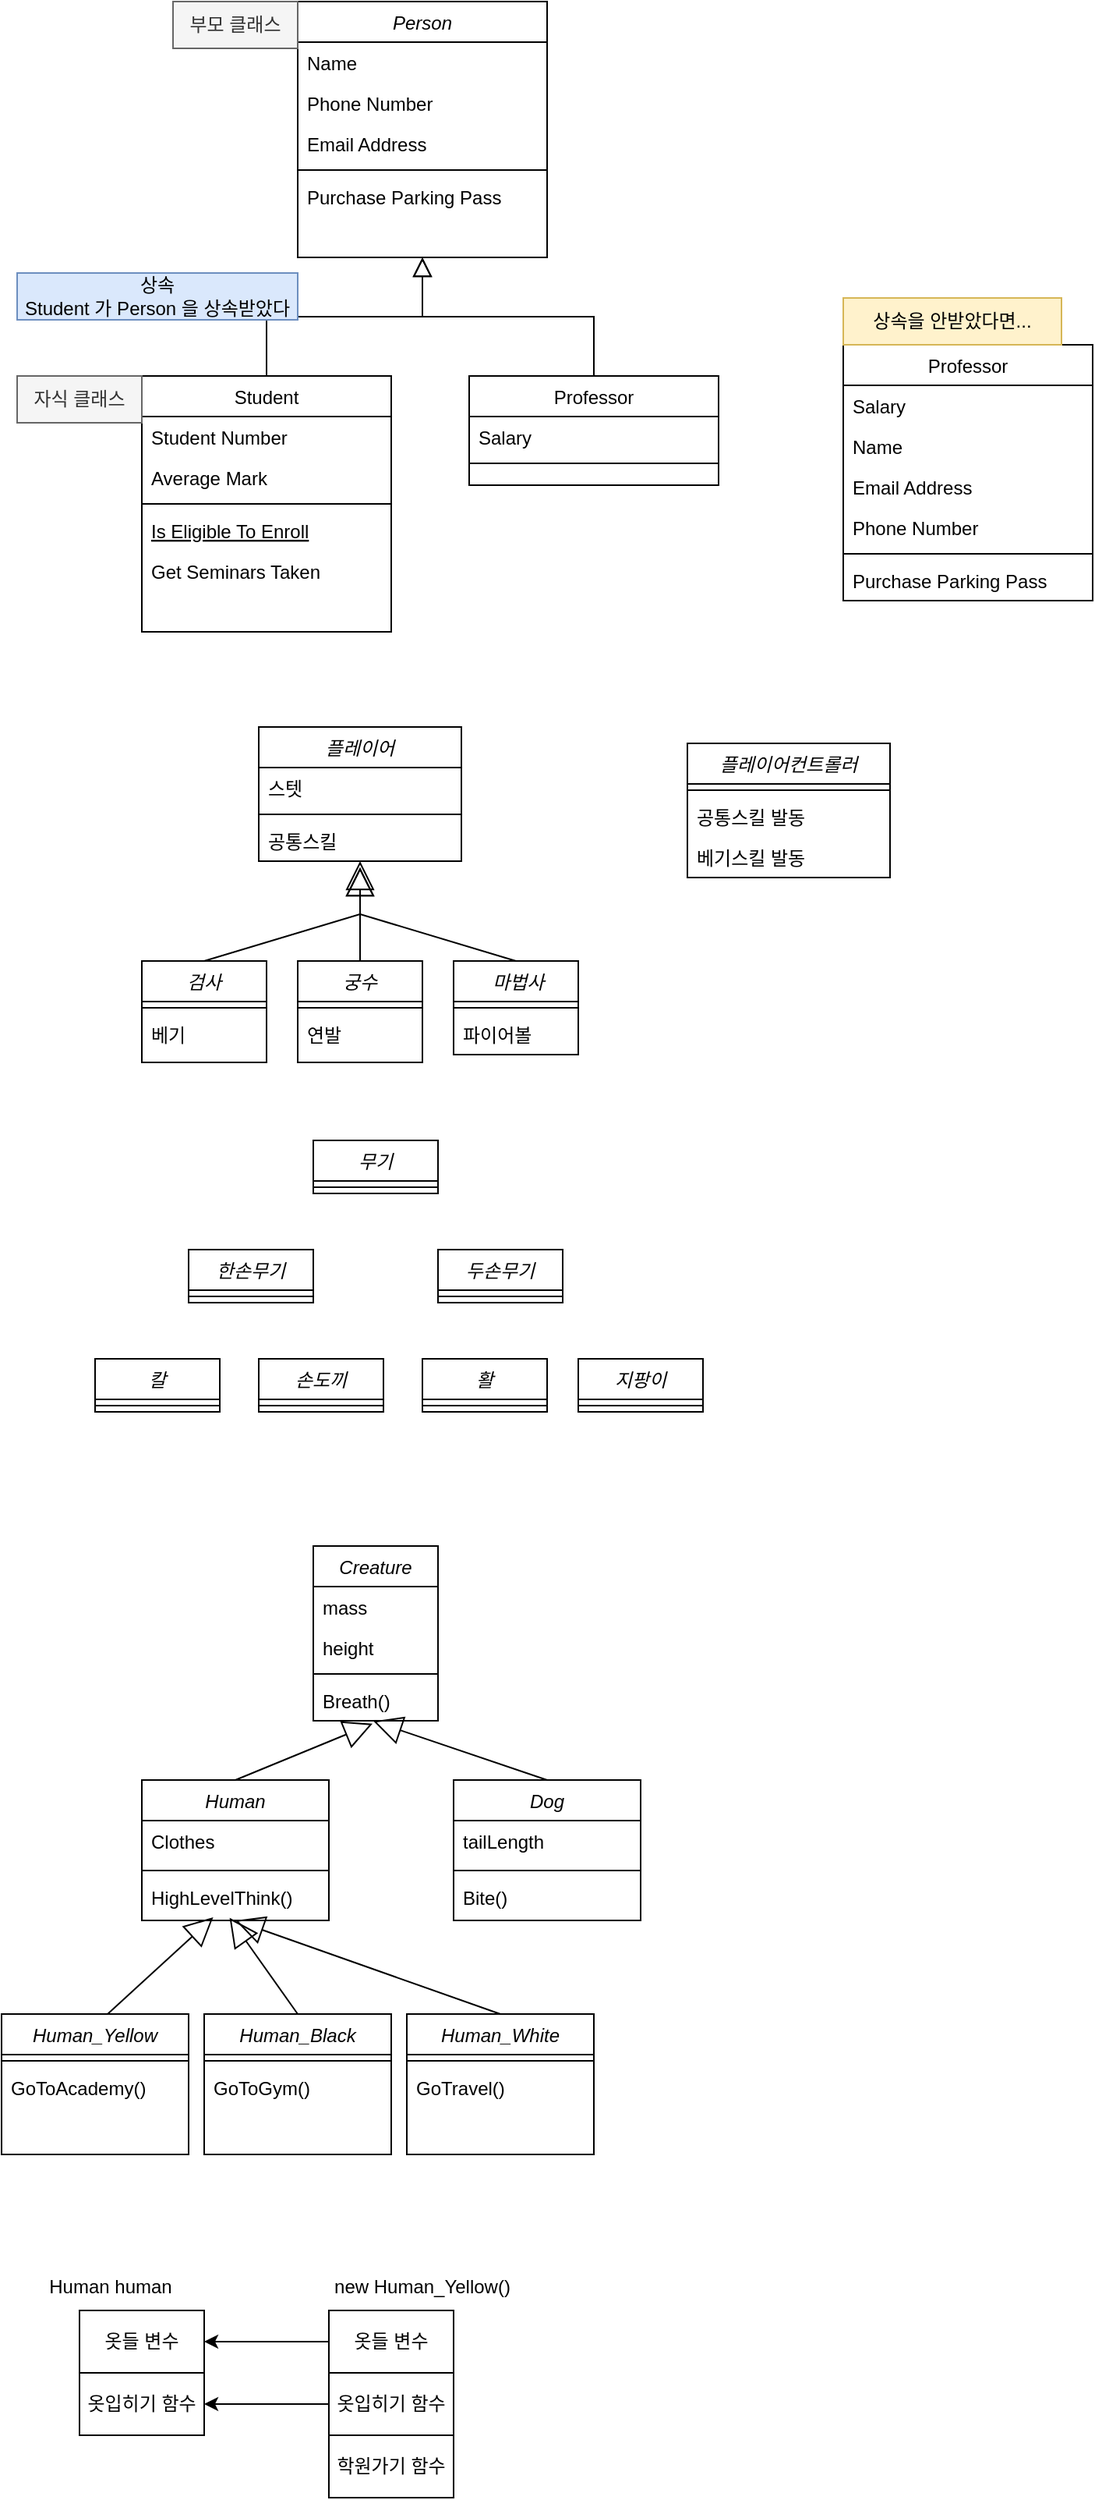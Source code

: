<mxfile version="17.4.6" type="device"><diagram id="C5RBs43oDa-KdzZeNtuy" name="Page-1"><mxGraphModel dx="782" dy="468" grid="1" gridSize="10" guides="1" tooltips="1" connect="1" arrows="1" fold="1" page="1" pageScale="1" pageWidth="827" pageHeight="1169" math="0" shadow="0"><root><mxCell id="WIyWlLk6GJQsqaUBKTNV-0"/><mxCell id="WIyWlLk6GJQsqaUBKTNV-1" parent="WIyWlLk6GJQsqaUBKTNV-0"/><mxCell id="zkfFHV4jXpPFQw0GAbJ--0" value="Person" style="swimlane;fontStyle=2;align=center;verticalAlign=top;childLayout=stackLayout;horizontal=1;startSize=26;horizontalStack=0;resizeParent=1;resizeLast=0;collapsible=1;marginBottom=0;rounded=0;shadow=0;strokeWidth=1;" parent="WIyWlLk6GJQsqaUBKTNV-1" vertex="1"><mxGeometry x="220" y="120" width="160" height="164" as="geometry"><mxRectangle x="230" y="140" width="160" height="26" as="alternateBounds"/></mxGeometry></mxCell><mxCell id="zkfFHV4jXpPFQw0GAbJ--1" value="Name" style="text;align=left;verticalAlign=top;spacingLeft=4;spacingRight=4;overflow=hidden;rotatable=0;points=[[0,0.5],[1,0.5]];portConstraint=eastwest;" parent="zkfFHV4jXpPFQw0GAbJ--0" vertex="1"><mxGeometry y="26" width="160" height="26" as="geometry"/></mxCell><mxCell id="zkfFHV4jXpPFQw0GAbJ--2" value="Phone Number" style="text;align=left;verticalAlign=top;spacingLeft=4;spacingRight=4;overflow=hidden;rotatable=0;points=[[0,0.5],[1,0.5]];portConstraint=eastwest;rounded=0;shadow=0;html=0;" parent="zkfFHV4jXpPFQw0GAbJ--0" vertex="1"><mxGeometry y="52" width="160" height="26" as="geometry"/></mxCell><mxCell id="zkfFHV4jXpPFQw0GAbJ--3" value="Email Address" style="text;align=left;verticalAlign=top;spacingLeft=4;spacingRight=4;overflow=hidden;rotatable=0;points=[[0,0.5],[1,0.5]];portConstraint=eastwest;rounded=0;shadow=0;html=0;" parent="zkfFHV4jXpPFQw0GAbJ--0" vertex="1"><mxGeometry y="78" width="160" height="26" as="geometry"/></mxCell><mxCell id="zkfFHV4jXpPFQw0GAbJ--4" value="" style="line;html=1;strokeWidth=1;align=left;verticalAlign=middle;spacingTop=-1;spacingLeft=3;spacingRight=3;rotatable=0;labelPosition=right;points=[];portConstraint=eastwest;" parent="zkfFHV4jXpPFQw0GAbJ--0" vertex="1"><mxGeometry y="104" width="160" height="8" as="geometry"/></mxCell><mxCell id="zkfFHV4jXpPFQw0GAbJ--5" value="Purchase Parking Pass" style="text;align=left;verticalAlign=top;spacingLeft=4;spacingRight=4;overflow=hidden;rotatable=0;points=[[0,0.5],[1,0.5]];portConstraint=eastwest;" parent="zkfFHV4jXpPFQw0GAbJ--0" vertex="1"><mxGeometry y="112" width="160" height="26" as="geometry"/></mxCell><mxCell id="zkfFHV4jXpPFQw0GAbJ--6" value="Student" style="swimlane;fontStyle=0;align=center;verticalAlign=top;childLayout=stackLayout;horizontal=1;startSize=26;horizontalStack=0;resizeParent=1;resizeLast=0;collapsible=1;marginBottom=0;rounded=0;shadow=0;strokeWidth=1;" parent="WIyWlLk6GJQsqaUBKTNV-1" vertex="1"><mxGeometry x="120" y="360" width="160" height="164" as="geometry"><mxRectangle x="130" y="380" width="160" height="26" as="alternateBounds"/></mxGeometry></mxCell><mxCell id="zkfFHV4jXpPFQw0GAbJ--7" value="Student Number" style="text;align=left;verticalAlign=top;spacingLeft=4;spacingRight=4;overflow=hidden;rotatable=0;points=[[0,0.5],[1,0.5]];portConstraint=eastwest;" parent="zkfFHV4jXpPFQw0GAbJ--6" vertex="1"><mxGeometry y="26" width="160" height="26" as="geometry"/></mxCell><mxCell id="zkfFHV4jXpPFQw0GAbJ--8" value="Average Mark" style="text;align=left;verticalAlign=top;spacingLeft=4;spacingRight=4;overflow=hidden;rotatable=0;points=[[0,0.5],[1,0.5]];portConstraint=eastwest;rounded=0;shadow=0;html=0;" parent="zkfFHV4jXpPFQw0GAbJ--6" vertex="1"><mxGeometry y="52" width="160" height="26" as="geometry"/></mxCell><mxCell id="zkfFHV4jXpPFQw0GAbJ--9" value="" style="line;html=1;strokeWidth=1;align=left;verticalAlign=middle;spacingTop=-1;spacingLeft=3;spacingRight=3;rotatable=0;labelPosition=right;points=[];portConstraint=eastwest;" parent="zkfFHV4jXpPFQw0GAbJ--6" vertex="1"><mxGeometry y="78" width="160" height="8" as="geometry"/></mxCell><mxCell id="zkfFHV4jXpPFQw0GAbJ--10" value="Is Eligible To Enroll" style="text;align=left;verticalAlign=top;spacingLeft=4;spacingRight=4;overflow=hidden;rotatable=0;points=[[0,0.5],[1,0.5]];portConstraint=eastwest;fontStyle=4" parent="zkfFHV4jXpPFQw0GAbJ--6" vertex="1"><mxGeometry y="86" width="160" height="26" as="geometry"/></mxCell><mxCell id="zkfFHV4jXpPFQw0GAbJ--11" value="Get Seminars Taken" style="text;align=left;verticalAlign=top;spacingLeft=4;spacingRight=4;overflow=hidden;rotatable=0;points=[[0,0.5],[1,0.5]];portConstraint=eastwest;" parent="zkfFHV4jXpPFQw0GAbJ--6" vertex="1"><mxGeometry y="112" width="160" height="26" as="geometry"/></mxCell><mxCell id="zkfFHV4jXpPFQw0GAbJ--12" value="" style="endArrow=block;endSize=10;endFill=0;shadow=0;strokeWidth=1;rounded=0;edgeStyle=elbowEdgeStyle;elbow=vertical;" parent="WIyWlLk6GJQsqaUBKTNV-1" source="zkfFHV4jXpPFQw0GAbJ--6" target="zkfFHV4jXpPFQw0GAbJ--0" edge="1"><mxGeometry width="160" relative="1" as="geometry"><mxPoint x="200" y="203" as="sourcePoint"/><mxPoint x="200" y="203" as="targetPoint"/></mxGeometry></mxCell><mxCell id="zkfFHV4jXpPFQw0GAbJ--13" value="Professor" style="swimlane;fontStyle=0;align=center;verticalAlign=top;childLayout=stackLayout;horizontal=1;startSize=26;horizontalStack=0;resizeParent=1;resizeLast=0;collapsible=1;marginBottom=0;rounded=0;shadow=0;strokeWidth=1;" parent="WIyWlLk6GJQsqaUBKTNV-1" vertex="1"><mxGeometry x="330" y="360" width="160" height="70" as="geometry"><mxRectangle x="340" y="380" width="170" height="26" as="alternateBounds"/></mxGeometry></mxCell><mxCell id="zkfFHV4jXpPFQw0GAbJ--14" value="Salary" style="text;align=left;verticalAlign=top;spacingLeft=4;spacingRight=4;overflow=hidden;rotatable=0;points=[[0,0.5],[1,0.5]];portConstraint=eastwest;" parent="zkfFHV4jXpPFQw0GAbJ--13" vertex="1"><mxGeometry y="26" width="160" height="26" as="geometry"/></mxCell><mxCell id="zkfFHV4jXpPFQw0GAbJ--15" value="" style="line;html=1;strokeWidth=1;align=left;verticalAlign=middle;spacingTop=-1;spacingLeft=3;spacingRight=3;rotatable=0;labelPosition=right;points=[];portConstraint=eastwest;" parent="zkfFHV4jXpPFQw0GAbJ--13" vertex="1"><mxGeometry y="52" width="160" height="8" as="geometry"/></mxCell><mxCell id="zkfFHV4jXpPFQw0GAbJ--16" value="" style="endArrow=block;endSize=10;endFill=0;shadow=0;strokeWidth=1;rounded=0;edgeStyle=elbowEdgeStyle;elbow=vertical;" parent="WIyWlLk6GJQsqaUBKTNV-1" source="zkfFHV4jXpPFQw0GAbJ--13" target="zkfFHV4jXpPFQw0GAbJ--0" edge="1"><mxGeometry width="160" relative="1" as="geometry"><mxPoint x="210" y="373" as="sourcePoint"/><mxPoint x="310" y="271" as="targetPoint"/></mxGeometry></mxCell><mxCell id="yidDOI841PNIWlikyboD-3" value="Professor" style="swimlane;fontStyle=0;align=center;verticalAlign=top;childLayout=stackLayout;horizontal=1;startSize=26;horizontalStack=0;resizeParent=1;resizeLast=0;collapsible=1;marginBottom=0;rounded=0;shadow=0;strokeWidth=1;" parent="WIyWlLk6GJQsqaUBKTNV-1" vertex="1"><mxGeometry x="570" y="340" width="160" height="164" as="geometry"><mxRectangle x="340" y="380" width="170" height="26" as="alternateBounds"/></mxGeometry></mxCell><mxCell id="yidDOI841PNIWlikyboD-4" value="Salary" style="text;align=left;verticalAlign=top;spacingLeft=4;spacingRight=4;overflow=hidden;rotatable=0;points=[[0,0.5],[1,0.5]];portConstraint=eastwest;" parent="yidDOI841PNIWlikyboD-3" vertex="1"><mxGeometry y="26" width="160" height="26" as="geometry"/></mxCell><mxCell id="yidDOI841PNIWlikyboD-6" value="Name" style="text;align=left;verticalAlign=top;spacingLeft=4;spacingRight=4;overflow=hidden;rotatable=0;points=[[0,0.5],[1,0.5]];portConstraint=eastwest;" parent="yidDOI841PNIWlikyboD-3" vertex="1"><mxGeometry y="52" width="160" height="26" as="geometry"/></mxCell><mxCell id="yidDOI841PNIWlikyboD-8" value="Email Address" style="text;align=left;verticalAlign=top;spacingLeft=4;spacingRight=4;overflow=hidden;rotatable=0;points=[[0,0.5],[1,0.5]];portConstraint=eastwest;rounded=0;shadow=0;html=0;" parent="yidDOI841PNIWlikyboD-3" vertex="1"><mxGeometry y="78" width="160" height="26" as="geometry"/></mxCell><mxCell id="yidDOI841PNIWlikyboD-7" value="Phone Number" style="text;align=left;verticalAlign=top;spacingLeft=4;spacingRight=4;overflow=hidden;rotatable=0;points=[[0,0.5],[1,0.5]];portConstraint=eastwest;rounded=0;shadow=0;html=0;" parent="yidDOI841PNIWlikyboD-3" vertex="1"><mxGeometry y="104" width="160" height="26" as="geometry"/></mxCell><mxCell id="yidDOI841PNIWlikyboD-5" value="" style="line;html=1;strokeWidth=1;align=left;verticalAlign=middle;spacingTop=-1;spacingLeft=3;spacingRight=3;rotatable=0;labelPosition=right;points=[];portConstraint=eastwest;" parent="yidDOI841PNIWlikyboD-3" vertex="1"><mxGeometry y="130" width="160" height="8" as="geometry"/></mxCell><mxCell id="yidDOI841PNIWlikyboD-9" value="Purchase Parking Pass" style="text;align=left;verticalAlign=top;spacingLeft=4;spacingRight=4;overflow=hidden;rotatable=0;points=[[0,0.5],[1,0.5]];portConstraint=eastwest;" parent="yidDOI841PNIWlikyboD-3" vertex="1"><mxGeometry y="138" width="160" height="26" as="geometry"/></mxCell><mxCell id="yidDOI841PNIWlikyboD-11" value="부모 클래스" style="text;html=1;strokeColor=#666666;fillColor=#f5f5f5;align=center;verticalAlign=middle;whiteSpace=wrap;rounded=0;fontColor=#333333;" parent="WIyWlLk6GJQsqaUBKTNV-1" vertex="1"><mxGeometry x="140" y="120" width="80" height="30" as="geometry"/></mxCell><mxCell id="yidDOI841PNIWlikyboD-12" value="자식 클래스" style="text;html=1;strokeColor=#666666;fillColor=#f5f5f5;align=center;verticalAlign=middle;whiteSpace=wrap;rounded=0;fontColor=#333333;" parent="WIyWlLk6GJQsqaUBKTNV-1" vertex="1"><mxGeometry x="40" y="360" width="80" height="30" as="geometry"/></mxCell><mxCell id="yidDOI841PNIWlikyboD-13" value="상속&lt;br&gt;Student 가 Person 을 상속받았다" style="text;html=1;strokeColor=#6c8ebf;fillColor=#dae8fc;align=center;verticalAlign=middle;whiteSpace=wrap;rounded=0;" parent="WIyWlLk6GJQsqaUBKTNV-1" vertex="1"><mxGeometry x="40" y="294" width="180" height="30" as="geometry"/></mxCell><mxCell id="yidDOI841PNIWlikyboD-14" value="검사" style="swimlane;fontStyle=2;align=center;verticalAlign=top;childLayout=stackLayout;horizontal=1;startSize=26;horizontalStack=0;resizeParent=1;resizeLast=0;collapsible=1;marginBottom=0;rounded=0;shadow=0;strokeWidth=1;" parent="WIyWlLk6GJQsqaUBKTNV-1" vertex="1"><mxGeometry x="120" y="735" width="80" height="65" as="geometry"><mxRectangle x="230" y="140" width="160" height="26" as="alternateBounds"/></mxGeometry></mxCell><mxCell id="yidDOI841PNIWlikyboD-18" value="" style="line;html=1;strokeWidth=1;align=left;verticalAlign=middle;spacingTop=-1;spacingLeft=3;spacingRight=3;rotatable=0;labelPosition=right;points=[];portConstraint=eastwest;" parent="yidDOI841PNIWlikyboD-14" vertex="1"><mxGeometry y="26" width="80" height="8" as="geometry"/></mxCell><mxCell id="yidDOI841PNIWlikyboD-33" value="베기" style="text;align=left;verticalAlign=top;spacingLeft=4;spacingRight=4;overflow=hidden;rotatable=0;points=[[0,0.5],[1,0.5]];portConstraint=eastwest;" parent="yidDOI841PNIWlikyboD-14" vertex="1"><mxGeometry y="34" width="80" height="26" as="geometry"/></mxCell><mxCell id="yidDOI841PNIWlikyboD-22" value="궁수" style="swimlane;fontStyle=2;align=center;verticalAlign=top;childLayout=stackLayout;horizontal=1;startSize=26;horizontalStack=0;resizeParent=1;resizeLast=0;collapsible=1;marginBottom=0;rounded=0;shadow=0;strokeWidth=1;" parent="WIyWlLk6GJQsqaUBKTNV-1" vertex="1"><mxGeometry x="220" y="735" width="80" height="65" as="geometry"><mxRectangle x="230" y="140" width="160" height="26" as="alternateBounds"/></mxGeometry></mxCell><mxCell id="yidDOI841PNIWlikyboD-23" value="" style="line;html=1;strokeWidth=1;align=left;verticalAlign=middle;spacingTop=-1;spacingLeft=3;spacingRight=3;rotatable=0;labelPosition=right;points=[];portConstraint=eastwest;" parent="yidDOI841PNIWlikyboD-22" vertex="1"><mxGeometry y="26" width="80" height="8" as="geometry"/></mxCell><mxCell id="yidDOI841PNIWlikyboD-34" value="연발" style="text;align=left;verticalAlign=top;spacingLeft=4;spacingRight=4;overflow=hidden;rotatable=0;points=[[0,0.5],[1,0.5]];portConstraint=eastwest;" parent="yidDOI841PNIWlikyboD-22" vertex="1"><mxGeometry y="34" width="80" height="26" as="geometry"/></mxCell><mxCell id="yidDOI841PNIWlikyboD-24" value=" 마법사" style="swimlane;fontStyle=2;align=center;verticalAlign=top;childLayout=stackLayout;horizontal=1;startSize=26;horizontalStack=0;resizeParent=1;resizeLast=0;collapsible=1;marginBottom=0;rounded=0;shadow=0;strokeWidth=1;" parent="WIyWlLk6GJQsqaUBKTNV-1" vertex="1"><mxGeometry x="320" y="735" width="80" height="60" as="geometry"><mxRectangle x="230" y="140" width="160" height="26" as="alternateBounds"/></mxGeometry></mxCell><mxCell id="yidDOI841PNIWlikyboD-25" value="" style="line;html=1;strokeWidth=1;align=left;verticalAlign=middle;spacingTop=-1;spacingLeft=3;spacingRight=3;rotatable=0;labelPosition=right;points=[];portConstraint=eastwest;" parent="yidDOI841PNIWlikyboD-24" vertex="1"><mxGeometry y="26" width="80" height="8" as="geometry"/></mxCell><mxCell id="yidDOI841PNIWlikyboD-35" value="파이어볼" style="text;align=left;verticalAlign=top;spacingLeft=4;spacingRight=4;overflow=hidden;rotatable=0;points=[[0,0.5],[1,0.5]];portConstraint=eastwest;" parent="yidDOI841PNIWlikyboD-24" vertex="1"><mxGeometry y="34" width="80" height="26" as="geometry"/></mxCell><mxCell id="yidDOI841PNIWlikyboD-26" value="플레이어" style="swimlane;fontStyle=2;align=center;verticalAlign=top;childLayout=stackLayout;horizontal=1;startSize=26;horizontalStack=0;resizeParent=1;resizeLast=0;collapsible=1;marginBottom=0;rounded=0;shadow=0;strokeWidth=1;" parent="WIyWlLk6GJQsqaUBKTNV-1" vertex="1"><mxGeometry x="195" y="585" width="130" height="86" as="geometry"><mxRectangle x="230" y="140" width="160" height="26" as="alternateBounds"/></mxGeometry></mxCell><mxCell id="yidDOI841PNIWlikyboD-31" value="스텟" style="text;align=left;verticalAlign=top;spacingLeft=4;spacingRight=4;overflow=hidden;rotatable=0;points=[[0,0.5],[1,0.5]];portConstraint=eastwest;" parent="yidDOI841PNIWlikyboD-26" vertex="1"><mxGeometry y="26" width="130" height="26" as="geometry"/></mxCell><mxCell id="yidDOI841PNIWlikyboD-27" value="" style="line;html=1;strokeWidth=1;align=left;verticalAlign=middle;spacingTop=-1;spacingLeft=3;spacingRight=3;rotatable=0;labelPosition=right;points=[];portConstraint=eastwest;" parent="yidDOI841PNIWlikyboD-26" vertex="1"><mxGeometry y="52" width="130" height="8" as="geometry"/></mxCell><mxCell id="yidDOI841PNIWlikyboD-32" value="공통스킬" style="text;align=left;verticalAlign=top;spacingLeft=4;spacingRight=4;overflow=hidden;rotatable=0;points=[[0,0.5],[1,0.5]];portConstraint=eastwest;" parent="yidDOI841PNIWlikyboD-26" vertex="1"><mxGeometry y="60" width="130" height="26" as="geometry"/></mxCell><mxCell id="yidDOI841PNIWlikyboD-28" value="" style="endArrow=block;endSize=16;endFill=0;html=1;rounded=0;exitX=0.5;exitY=0;exitDx=0;exitDy=0;entryX=0.5;entryY=1;entryDx=0;entryDy=0;" parent="WIyWlLk6GJQsqaUBKTNV-1" source="yidDOI841PNIWlikyboD-14" target="yidDOI841PNIWlikyboD-26" edge="1"><mxGeometry width="160" relative="1" as="geometry"><mxPoint x="250" y="795" as="sourcePoint"/><mxPoint x="410" y="795" as="targetPoint"/><Array as="points"><mxPoint x="260" y="705"/></Array></mxGeometry></mxCell><mxCell id="yidDOI841PNIWlikyboD-29" value="" style="endArrow=block;endSize=16;endFill=0;html=1;rounded=0;exitX=0.5;exitY=0;exitDx=0;exitDy=0;" parent="WIyWlLk6GJQsqaUBKTNV-1" source="yidDOI841PNIWlikyboD-22" edge="1"><mxGeometry width="160" relative="1" as="geometry"><mxPoint x="170" y="745" as="sourcePoint"/><mxPoint x="260" y="675" as="targetPoint"/><Array as="points"/></mxGeometry></mxCell><mxCell id="yidDOI841PNIWlikyboD-30" value="" style="endArrow=block;endSize=16;endFill=0;html=1;rounded=0;exitX=0.5;exitY=0;exitDx=0;exitDy=0;" parent="WIyWlLk6GJQsqaUBKTNV-1" source="yidDOI841PNIWlikyboD-24" edge="1"><mxGeometry width="160" relative="1" as="geometry"><mxPoint x="170" y="745" as="sourcePoint"/><mxPoint x="260" y="675" as="targetPoint"/><Array as="points"><mxPoint x="260" y="705"/></Array></mxGeometry></mxCell><mxCell id="yidDOI841PNIWlikyboD-36" value="플레이어컨트롤러" style="swimlane;fontStyle=2;align=center;verticalAlign=top;childLayout=stackLayout;horizontal=1;startSize=26;horizontalStack=0;resizeParent=1;resizeLast=0;collapsible=1;marginBottom=0;rounded=0;shadow=0;strokeWidth=1;" parent="WIyWlLk6GJQsqaUBKTNV-1" vertex="1"><mxGeometry x="470" y="595.5" width="130" height="86" as="geometry"><mxRectangle x="230" y="140" width="160" height="26" as="alternateBounds"/></mxGeometry></mxCell><mxCell id="yidDOI841PNIWlikyboD-38" value="" style="line;html=1;strokeWidth=1;align=left;verticalAlign=middle;spacingTop=-1;spacingLeft=3;spacingRight=3;rotatable=0;labelPosition=right;points=[];portConstraint=eastwest;" parent="yidDOI841PNIWlikyboD-36" vertex="1"><mxGeometry y="26" width="130" height="8" as="geometry"/></mxCell><mxCell id="yidDOI841PNIWlikyboD-39" value="공통스킬 발동" style="text;align=left;verticalAlign=top;spacingLeft=4;spacingRight=4;overflow=hidden;rotatable=0;points=[[0,0.5],[1,0.5]];portConstraint=eastwest;" parent="yidDOI841PNIWlikyboD-36" vertex="1"><mxGeometry y="34" width="130" height="26" as="geometry"/></mxCell><mxCell id="yidDOI841PNIWlikyboD-40" value="베기스킬 발동" style="text;align=left;verticalAlign=top;spacingLeft=4;spacingRight=4;overflow=hidden;rotatable=0;points=[[0,0.5],[1,0.5]];portConstraint=eastwest;" parent="yidDOI841PNIWlikyboD-36" vertex="1"><mxGeometry y="60" width="130" height="26" as="geometry"/></mxCell><mxCell id="yidDOI841PNIWlikyboD-41" value="무기" style="swimlane;fontStyle=2;align=center;verticalAlign=top;childLayout=stackLayout;horizontal=1;startSize=26;horizontalStack=0;resizeParent=1;resizeLast=0;collapsible=1;marginBottom=0;rounded=0;shadow=0;strokeWidth=1;" parent="WIyWlLk6GJQsqaUBKTNV-1" vertex="1"><mxGeometry x="230" y="850" width="80" height="34" as="geometry"><mxRectangle x="230" y="140" width="160" height="26" as="alternateBounds"/></mxGeometry></mxCell><mxCell id="yidDOI841PNIWlikyboD-42" value="" style="line;html=1;strokeWidth=1;align=left;verticalAlign=middle;spacingTop=-1;spacingLeft=3;spacingRight=3;rotatable=0;labelPosition=right;points=[];portConstraint=eastwest;" parent="yidDOI841PNIWlikyboD-41" vertex="1"><mxGeometry y="26" width="80" height="8" as="geometry"/></mxCell><mxCell id="yidDOI841PNIWlikyboD-44" value="한손무기" style="swimlane;fontStyle=2;align=center;verticalAlign=top;childLayout=stackLayout;horizontal=1;startSize=26;horizontalStack=0;resizeParent=1;resizeLast=0;collapsible=1;marginBottom=0;rounded=0;shadow=0;strokeWidth=1;" parent="WIyWlLk6GJQsqaUBKTNV-1" vertex="1"><mxGeometry x="150" y="920" width="80" height="34" as="geometry"><mxRectangle x="230" y="140" width="160" height="26" as="alternateBounds"/></mxGeometry></mxCell><mxCell id="yidDOI841PNIWlikyboD-45" value="" style="line;html=1;strokeWidth=1;align=left;verticalAlign=middle;spacingTop=-1;spacingLeft=3;spacingRight=3;rotatable=0;labelPosition=right;points=[];portConstraint=eastwest;" parent="yidDOI841PNIWlikyboD-44" vertex="1"><mxGeometry y="26" width="80" height="8" as="geometry"/></mxCell><mxCell id="yidDOI841PNIWlikyboD-46" value="두손무기" style="swimlane;fontStyle=2;align=center;verticalAlign=top;childLayout=stackLayout;horizontal=1;startSize=26;horizontalStack=0;resizeParent=1;resizeLast=0;collapsible=1;marginBottom=0;rounded=0;shadow=0;strokeWidth=1;" parent="WIyWlLk6GJQsqaUBKTNV-1" vertex="1"><mxGeometry x="310" y="920" width="80" height="34" as="geometry"><mxRectangle x="230" y="140" width="160" height="26" as="alternateBounds"/></mxGeometry></mxCell><mxCell id="yidDOI841PNIWlikyboD-47" value="" style="line;html=1;strokeWidth=1;align=left;verticalAlign=middle;spacingTop=-1;spacingLeft=3;spacingRight=3;rotatable=0;labelPosition=right;points=[];portConstraint=eastwest;" parent="yidDOI841PNIWlikyboD-46" vertex="1"><mxGeometry y="26" width="80" height="8" as="geometry"/></mxCell><mxCell id="yidDOI841PNIWlikyboD-48" value="칼" style="swimlane;fontStyle=2;align=center;verticalAlign=top;childLayout=stackLayout;horizontal=1;startSize=26;horizontalStack=0;resizeParent=1;resizeLast=0;collapsible=1;marginBottom=0;rounded=0;shadow=0;strokeWidth=1;" parent="WIyWlLk6GJQsqaUBKTNV-1" vertex="1"><mxGeometry x="90" y="990" width="80" height="34" as="geometry"><mxRectangle x="230" y="140" width="160" height="26" as="alternateBounds"/></mxGeometry></mxCell><mxCell id="yidDOI841PNIWlikyboD-49" value="" style="line;html=1;strokeWidth=1;align=left;verticalAlign=middle;spacingTop=-1;spacingLeft=3;spacingRight=3;rotatable=0;labelPosition=right;points=[];portConstraint=eastwest;" parent="yidDOI841PNIWlikyboD-48" vertex="1"><mxGeometry y="26" width="80" height="8" as="geometry"/></mxCell><mxCell id="yidDOI841PNIWlikyboD-50" value="손도끼" style="swimlane;fontStyle=2;align=center;verticalAlign=top;childLayout=stackLayout;horizontal=1;startSize=26;horizontalStack=0;resizeParent=1;resizeLast=0;collapsible=1;marginBottom=0;rounded=0;shadow=0;strokeWidth=1;" parent="WIyWlLk6GJQsqaUBKTNV-1" vertex="1"><mxGeometry x="195" y="990" width="80" height="34" as="geometry"><mxRectangle x="230" y="140" width="160" height="26" as="alternateBounds"/></mxGeometry></mxCell><mxCell id="yidDOI841PNIWlikyboD-51" value="" style="line;html=1;strokeWidth=1;align=left;verticalAlign=middle;spacingTop=-1;spacingLeft=3;spacingRight=3;rotatable=0;labelPosition=right;points=[];portConstraint=eastwest;" parent="yidDOI841PNIWlikyboD-50" vertex="1"><mxGeometry y="26" width="80" height="8" as="geometry"/></mxCell><mxCell id="yidDOI841PNIWlikyboD-52" value="활" style="swimlane;fontStyle=2;align=center;verticalAlign=top;childLayout=stackLayout;horizontal=1;startSize=26;horizontalStack=0;resizeParent=1;resizeLast=0;collapsible=1;marginBottom=0;rounded=0;shadow=0;strokeWidth=1;" parent="WIyWlLk6GJQsqaUBKTNV-1" vertex="1"><mxGeometry x="300" y="990" width="80" height="34" as="geometry"><mxRectangle x="230" y="140" width="160" height="26" as="alternateBounds"/></mxGeometry></mxCell><mxCell id="yidDOI841PNIWlikyboD-53" value="" style="line;html=1;strokeWidth=1;align=left;verticalAlign=middle;spacingTop=-1;spacingLeft=3;spacingRight=3;rotatable=0;labelPosition=right;points=[];portConstraint=eastwest;" parent="yidDOI841PNIWlikyboD-52" vertex="1"><mxGeometry y="26" width="80" height="8" as="geometry"/></mxCell><mxCell id="yidDOI841PNIWlikyboD-54" value="지팡이" style="swimlane;fontStyle=2;align=center;verticalAlign=top;childLayout=stackLayout;horizontal=1;startSize=26;horizontalStack=0;resizeParent=1;resizeLast=0;collapsible=1;marginBottom=0;rounded=0;shadow=0;strokeWidth=1;" parent="WIyWlLk6GJQsqaUBKTNV-1" vertex="1"><mxGeometry x="400" y="990" width="80" height="34" as="geometry"><mxRectangle x="230" y="140" width="160" height="26" as="alternateBounds"/></mxGeometry></mxCell><mxCell id="yidDOI841PNIWlikyboD-55" value="" style="line;html=1;strokeWidth=1;align=left;verticalAlign=middle;spacingTop=-1;spacingLeft=3;spacingRight=3;rotatable=0;labelPosition=right;points=[];portConstraint=eastwest;" parent="yidDOI841PNIWlikyboD-54" vertex="1"><mxGeometry y="26" width="80" height="8" as="geometry"/></mxCell><mxCell id="yidDOI841PNIWlikyboD-56" value="Creature" style="swimlane;fontStyle=2;align=center;verticalAlign=top;childLayout=stackLayout;horizontal=1;startSize=26;horizontalStack=0;resizeParent=1;resizeLast=0;collapsible=1;marginBottom=0;rounded=0;shadow=0;strokeWidth=1;" parent="WIyWlLk6GJQsqaUBKTNV-1" vertex="1"><mxGeometry x="230" y="1110" width="80" height="112" as="geometry"><mxRectangle x="230" y="140" width="160" height="26" as="alternateBounds"/></mxGeometry></mxCell><mxCell id="yidDOI841PNIWlikyboD-60" value="mass" style="text;align=left;verticalAlign=top;spacingLeft=4;spacingRight=4;overflow=hidden;rotatable=0;points=[[0,0.5],[1,0.5]];portConstraint=eastwest;" parent="yidDOI841PNIWlikyboD-56" vertex="1"><mxGeometry y="26" width="80" height="26" as="geometry"/></mxCell><mxCell id="yidDOI841PNIWlikyboD-61" value="height" style="text;align=left;verticalAlign=top;spacingLeft=4;spacingRight=4;overflow=hidden;rotatable=0;points=[[0,0.5],[1,0.5]];portConstraint=eastwest;" parent="yidDOI841PNIWlikyboD-56" vertex="1"><mxGeometry y="52" width="80" height="26" as="geometry"/></mxCell><mxCell id="yidDOI841PNIWlikyboD-57" value="" style="line;html=1;strokeWidth=1;align=left;verticalAlign=middle;spacingTop=-1;spacingLeft=3;spacingRight=3;rotatable=0;labelPosition=right;points=[];portConstraint=eastwest;" parent="yidDOI841PNIWlikyboD-56" vertex="1"><mxGeometry y="78" width="80" height="8" as="geometry"/></mxCell><mxCell id="yidDOI841PNIWlikyboD-59" value="Breath()" style="text;align=left;verticalAlign=top;spacingLeft=4;spacingRight=4;overflow=hidden;rotatable=0;points=[[0,0.5],[1,0.5]];portConstraint=eastwest;" parent="yidDOI841PNIWlikyboD-56" vertex="1"><mxGeometry y="86" width="80" height="26" as="geometry"/></mxCell><mxCell id="yidDOI841PNIWlikyboD-62" value="Human" style="swimlane;fontStyle=2;align=center;verticalAlign=top;childLayout=stackLayout;horizontal=1;startSize=26;horizontalStack=0;resizeParent=1;resizeLast=0;collapsible=1;marginBottom=0;rounded=0;shadow=0;strokeWidth=1;" parent="WIyWlLk6GJQsqaUBKTNV-1" vertex="1"><mxGeometry x="120" y="1260" width="120" height="90" as="geometry"><mxRectangle x="230" y="140" width="160" height="26" as="alternateBounds"/></mxGeometry></mxCell><mxCell id="yidDOI841PNIWlikyboD-64" value="Clothes" style="text;align=left;verticalAlign=top;spacingLeft=4;spacingRight=4;overflow=hidden;rotatable=0;points=[[0,0.5],[1,0.5]];portConstraint=eastwest;" parent="yidDOI841PNIWlikyboD-62" vertex="1"><mxGeometry y="26" width="120" height="28" as="geometry"/></mxCell><mxCell id="yidDOI841PNIWlikyboD-65" value="" style="line;html=1;strokeWidth=1;align=left;verticalAlign=middle;spacingTop=-1;spacingLeft=3;spacingRight=3;rotatable=0;labelPosition=right;points=[];portConstraint=eastwest;" parent="yidDOI841PNIWlikyboD-62" vertex="1"><mxGeometry y="54" width="120" height="8" as="geometry"/></mxCell><mxCell id="yidDOI841PNIWlikyboD-66" value="HighLevelThink()" style="text;align=left;verticalAlign=top;spacingLeft=4;spacingRight=4;overflow=hidden;rotatable=0;points=[[0,0.5],[1,0.5]];portConstraint=eastwest;" parent="yidDOI841PNIWlikyboD-62" vertex="1"><mxGeometry y="62" width="120" height="26" as="geometry"/></mxCell><mxCell id="yidDOI841PNIWlikyboD-67" value="Dog" style="swimlane;fontStyle=2;align=center;verticalAlign=top;childLayout=stackLayout;horizontal=1;startSize=26;horizontalStack=0;resizeParent=1;resizeLast=0;collapsible=1;marginBottom=0;rounded=0;shadow=0;strokeWidth=1;" parent="WIyWlLk6GJQsqaUBKTNV-1" vertex="1"><mxGeometry x="320" y="1260" width="120" height="90" as="geometry"><mxRectangle x="230" y="140" width="160" height="26" as="alternateBounds"/></mxGeometry></mxCell><mxCell id="yidDOI841PNIWlikyboD-68" value="tailLength" style="text;align=left;verticalAlign=top;spacingLeft=4;spacingRight=4;overflow=hidden;rotatable=0;points=[[0,0.5],[1,0.5]];portConstraint=eastwest;" parent="yidDOI841PNIWlikyboD-67" vertex="1"><mxGeometry y="26" width="120" height="28" as="geometry"/></mxCell><mxCell id="yidDOI841PNIWlikyboD-69" value="" style="line;html=1;strokeWidth=1;align=left;verticalAlign=middle;spacingTop=-1;spacingLeft=3;spacingRight=3;rotatable=0;labelPosition=right;points=[];portConstraint=eastwest;" parent="yidDOI841PNIWlikyboD-67" vertex="1"><mxGeometry y="54" width="120" height="8" as="geometry"/></mxCell><mxCell id="yidDOI841PNIWlikyboD-70" value="Bite()" style="text;align=left;verticalAlign=top;spacingLeft=4;spacingRight=4;overflow=hidden;rotatable=0;points=[[0,0.5],[1,0.5]];portConstraint=eastwest;" parent="yidDOI841PNIWlikyboD-67" vertex="1"><mxGeometry y="62" width="120" height="26" as="geometry"/></mxCell><mxCell id="yidDOI841PNIWlikyboD-71" value="" style="endArrow=block;endSize=16;endFill=0;html=1;rounded=0;exitX=0.5;exitY=0;exitDx=0;exitDy=0;entryX=0.475;entryY=1.073;entryDx=0;entryDy=0;entryPerimeter=0;" parent="WIyWlLk6GJQsqaUBKTNV-1" source="yidDOI841PNIWlikyboD-62" target="yidDOI841PNIWlikyboD-59" edge="1"><mxGeometry width="160" relative="1" as="geometry"><mxPoint x="230" y="1340" as="sourcePoint"/><mxPoint x="390" y="1340" as="targetPoint"/></mxGeometry></mxCell><mxCell id="yidDOI841PNIWlikyboD-72" value="" style="endArrow=block;endSize=16;endFill=0;html=1;rounded=0;exitX=0.5;exitY=0;exitDx=0;exitDy=0;entryX=0.482;entryY=1.009;entryDx=0;entryDy=0;entryPerimeter=0;" parent="WIyWlLk6GJQsqaUBKTNV-1" source="yidDOI841PNIWlikyboD-67" target="yidDOI841PNIWlikyboD-59" edge="1"><mxGeometry width="160" relative="1" as="geometry"><mxPoint x="230" y="1280" as="sourcePoint"/><mxPoint x="390" y="1280" as="targetPoint"/></mxGeometry></mxCell><mxCell id="yidDOI841PNIWlikyboD-73" value="Human_Yellow" style="swimlane;fontStyle=2;align=center;verticalAlign=top;childLayout=stackLayout;horizontal=1;startSize=26;horizontalStack=0;resizeParent=1;resizeLast=0;collapsible=1;marginBottom=0;rounded=0;shadow=0;strokeWidth=1;" parent="WIyWlLk6GJQsqaUBKTNV-1" vertex="1"><mxGeometry x="30" y="1410" width="120" height="90" as="geometry"><mxRectangle x="230" y="140" width="160" height="26" as="alternateBounds"/></mxGeometry></mxCell><mxCell id="yidDOI841PNIWlikyboD-75" value="" style="line;html=1;strokeWidth=1;align=left;verticalAlign=middle;spacingTop=-1;spacingLeft=3;spacingRight=3;rotatable=0;labelPosition=right;points=[];portConstraint=eastwest;" parent="yidDOI841PNIWlikyboD-73" vertex="1"><mxGeometry y="26" width="120" height="8" as="geometry"/></mxCell><mxCell id="yidDOI841PNIWlikyboD-76" value="GoToAcademy()" style="text;align=left;verticalAlign=top;spacingLeft=4;spacingRight=4;overflow=hidden;rotatable=0;points=[[0,0.5],[1,0.5]];portConstraint=eastwest;" parent="yidDOI841PNIWlikyboD-73" vertex="1"><mxGeometry y="34" width="120" height="26" as="geometry"/></mxCell><mxCell id="yidDOI841PNIWlikyboD-77" value="Human_Black" style="swimlane;fontStyle=2;align=center;verticalAlign=top;childLayout=stackLayout;horizontal=1;startSize=26;horizontalStack=0;resizeParent=1;resizeLast=0;collapsible=1;marginBottom=0;rounded=0;shadow=0;strokeWidth=1;" parent="WIyWlLk6GJQsqaUBKTNV-1" vertex="1"><mxGeometry x="160" y="1410" width="120" height="90" as="geometry"><mxRectangle x="230" y="140" width="160" height="26" as="alternateBounds"/></mxGeometry></mxCell><mxCell id="yidDOI841PNIWlikyboD-79" value="" style="line;html=1;strokeWidth=1;align=left;verticalAlign=middle;spacingTop=-1;spacingLeft=3;spacingRight=3;rotatable=0;labelPosition=right;points=[];portConstraint=eastwest;" parent="yidDOI841PNIWlikyboD-77" vertex="1"><mxGeometry y="26" width="120" height="8" as="geometry"/></mxCell><mxCell id="yidDOI841PNIWlikyboD-80" value="GoToGym()" style="text;align=left;verticalAlign=top;spacingLeft=4;spacingRight=4;overflow=hidden;rotatable=0;points=[[0,0.5],[1,0.5]];portConstraint=eastwest;" parent="yidDOI841PNIWlikyboD-77" vertex="1"><mxGeometry y="34" width="120" height="26" as="geometry"/></mxCell><mxCell id="yidDOI841PNIWlikyboD-81" value="Human_White" style="swimlane;fontStyle=2;align=center;verticalAlign=top;childLayout=stackLayout;horizontal=1;startSize=26;horizontalStack=0;resizeParent=1;resizeLast=0;collapsible=1;marginBottom=0;rounded=0;shadow=0;strokeWidth=1;" parent="WIyWlLk6GJQsqaUBKTNV-1" vertex="1"><mxGeometry x="290" y="1410" width="120" height="90" as="geometry"><mxRectangle x="230" y="140" width="160" height="26" as="alternateBounds"/></mxGeometry></mxCell><mxCell id="yidDOI841PNIWlikyboD-83" value="" style="line;html=1;strokeWidth=1;align=left;verticalAlign=middle;spacingTop=-1;spacingLeft=3;spacingRight=3;rotatable=0;labelPosition=right;points=[];portConstraint=eastwest;" parent="yidDOI841PNIWlikyboD-81" vertex="1"><mxGeometry y="26" width="120" height="8" as="geometry"/></mxCell><mxCell id="yidDOI841PNIWlikyboD-84" value="GoTravel()" style="text;align=left;verticalAlign=top;spacingLeft=4;spacingRight=4;overflow=hidden;rotatable=0;points=[[0,0.5],[1,0.5]];portConstraint=eastwest;" parent="yidDOI841PNIWlikyboD-81" vertex="1"><mxGeometry y="34" width="120" height="26" as="geometry"/></mxCell><mxCell id="yidDOI841PNIWlikyboD-85" value="" style="endArrow=block;endSize=16;endFill=0;html=1;rounded=0;exitX=0.567;exitY=0;exitDx=0;exitDy=0;exitPerimeter=0;" parent="WIyWlLk6GJQsqaUBKTNV-1" source="yidDOI841PNIWlikyboD-73" target="yidDOI841PNIWlikyboD-66" edge="1"><mxGeometry width="160" relative="1" as="geometry"><mxPoint x="190" y="1270" as="sourcePoint"/><mxPoint x="278.0" y="1233.898" as="targetPoint"/></mxGeometry></mxCell><mxCell id="yidDOI841PNIWlikyboD-86" value="" style="endArrow=block;endSize=16;endFill=0;html=1;rounded=0;exitX=0.5;exitY=0;exitDx=0;exitDy=0;entryX=0.469;entryY=1.013;entryDx=0;entryDy=0;entryPerimeter=0;" parent="WIyWlLk6GJQsqaUBKTNV-1" source="yidDOI841PNIWlikyboD-77" target="yidDOI841PNIWlikyboD-66" edge="1"><mxGeometry width="160" relative="1" as="geometry"><mxPoint x="108.04" y="1420" as="sourcePoint"/><mxPoint x="175.794" y="1358" as="targetPoint"/></mxGeometry></mxCell><mxCell id="yidDOI841PNIWlikyboD-87" value="" style="endArrow=block;endSize=16;endFill=0;html=1;rounded=0;exitX=0.5;exitY=0;exitDx=0;exitDy=0;" parent="WIyWlLk6GJQsqaUBKTNV-1" source="yidDOI841PNIWlikyboD-81" edge="1"><mxGeometry width="160" relative="1" as="geometry"><mxPoint x="230.0" y="1420" as="sourcePoint"/><mxPoint x="180" y="1350" as="targetPoint"/></mxGeometry></mxCell><mxCell id="yidDOI841PNIWlikyboD-88" value="상속을 안받았다면..." style="text;html=1;strokeColor=#d6b656;fillColor=#fff2cc;align=center;verticalAlign=middle;whiteSpace=wrap;rounded=0;" parent="WIyWlLk6GJQsqaUBKTNV-1" vertex="1"><mxGeometry x="570" y="310" width="140" height="30" as="geometry"/></mxCell><mxCell id="GNMl-i8YuFP4eUZw4B0d-0" value="옷들 변수" style="rounded=0;whiteSpace=wrap;html=1;" vertex="1" parent="WIyWlLk6GJQsqaUBKTNV-1"><mxGeometry x="80" y="1600" width="80" height="40" as="geometry"/></mxCell><mxCell id="GNMl-i8YuFP4eUZw4B0d-1" value="Human human" style="text;html=1;strokeColor=none;fillColor=none;align=center;verticalAlign=middle;whiteSpace=wrap;rounded=0;" vertex="1" parent="WIyWlLk6GJQsqaUBKTNV-1"><mxGeometry x="40" y="1570" width="120" height="30" as="geometry"/></mxCell><mxCell id="GNMl-i8YuFP4eUZw4B0d-2" value="옷입히기 함수" style="rounded=0;whiteSpace=wrap;html=1;" vertex="1" parent="WIyWlLk6GJQsqaUBKTNV-1"><mxGeometry x="80" y="1640" width="80" height="40" as="geometry"/></mxCell><mxCell id="GNMl-i8YuFP4eUZw4B0d-3" value="new Human_Yellow()" style="text;html=1;strokeColor=none;fillColor=none;align=center;verticalAlign=middle;whiteSpace=wrap;rounded=0;" vertex="1" parent="WIyWlLk6GJQsqaUBKTNV-1"><mxGeometry x="240" y="1570" width="120" height="30" as="geometry"/></mxCell><mxCell id="GNMl-i8YuFP4eUZw4B0d-4" value="옷들 변수" style="rounded=0;whiteSpace=wrap;html=1;" vertex="1" parent="WIyWlLk6GJQsqaUBKTNV-1"><mxGeometry x="240" y="1600" width="80" height="40" as="geometry"/></mxCell><mxCell id="GNMl-i8YuFP4eUZw4B0d-5" value="학원가기 함수" style="rounded=0;whiteSpace=wrap;html=1;" vertex="1" parent="WIyWlLk6GJQsqaUBKTNV-1"><mxGeometry x="240" y="1680" width="80" height="40" as="geometry"/></mxCell><mxCell id="GNMl-i8YuFP4eUZw4B0d-6" value="옷입히기 함수" style="rounded=0;whiteSpace=wrap;html=1;" vertex="1" parent="WIyWlLk6GJQsqaUBKTNV-1"><mxGeometry x="240" y="1640" width="80" height="40" as="geometry"/></mxCell><mxCell id="GNMl-i8YuFP4eUZw4B0d-7" value="" style="endArrow=classic;html=1;rounded=0;entryX=1;entryY=0.5;entryDx=0;entryDy=0;exitX=0;exitY=0.5;exitDx=0;exitDy=0;" edge="1" parent="WIyWlLk6GJQsqaUBKTNV-1" source="GNMl-i8YuFP4eUZw4B0d-4" target="GNMl-i8YuFP4eUZw4B0d-0"><mxGeometry width="50" height="50" relative="1" as="geometry"><mxPoint x="300" y="1710" as="sourcePoint"/><mxPoint x="350" y="1660" as="targetPoint"/></mxGeometry></mxCell><mxCell id="GNMl-i8YuFP4eUZw4B0d-8" value="" style="endArrow=classic;html=1;rounded=0;entryX=1;entryY=0.5;entryDx=0;entryDy=0;exitX=0;exitY=0.5;exitDx=0;exitDy=0;" edge="1" parent="WIyWlLk6GJQsqaUBKTNV-1" source="GNMl-i8YuFP4eUZw4B0d-6" target="GNMl-i8YuFP4eUZw4B0d-2"><mxGeometry width="50" height="50" relative="1" as="geometry"><mxPoint x="250" y="1630" as="sourcePoint"/><mxPoint x="170" y="1630" as="targetPoint"/></mxGeometry></mxCell></root></mxGraphModel></diagram></mxfile>